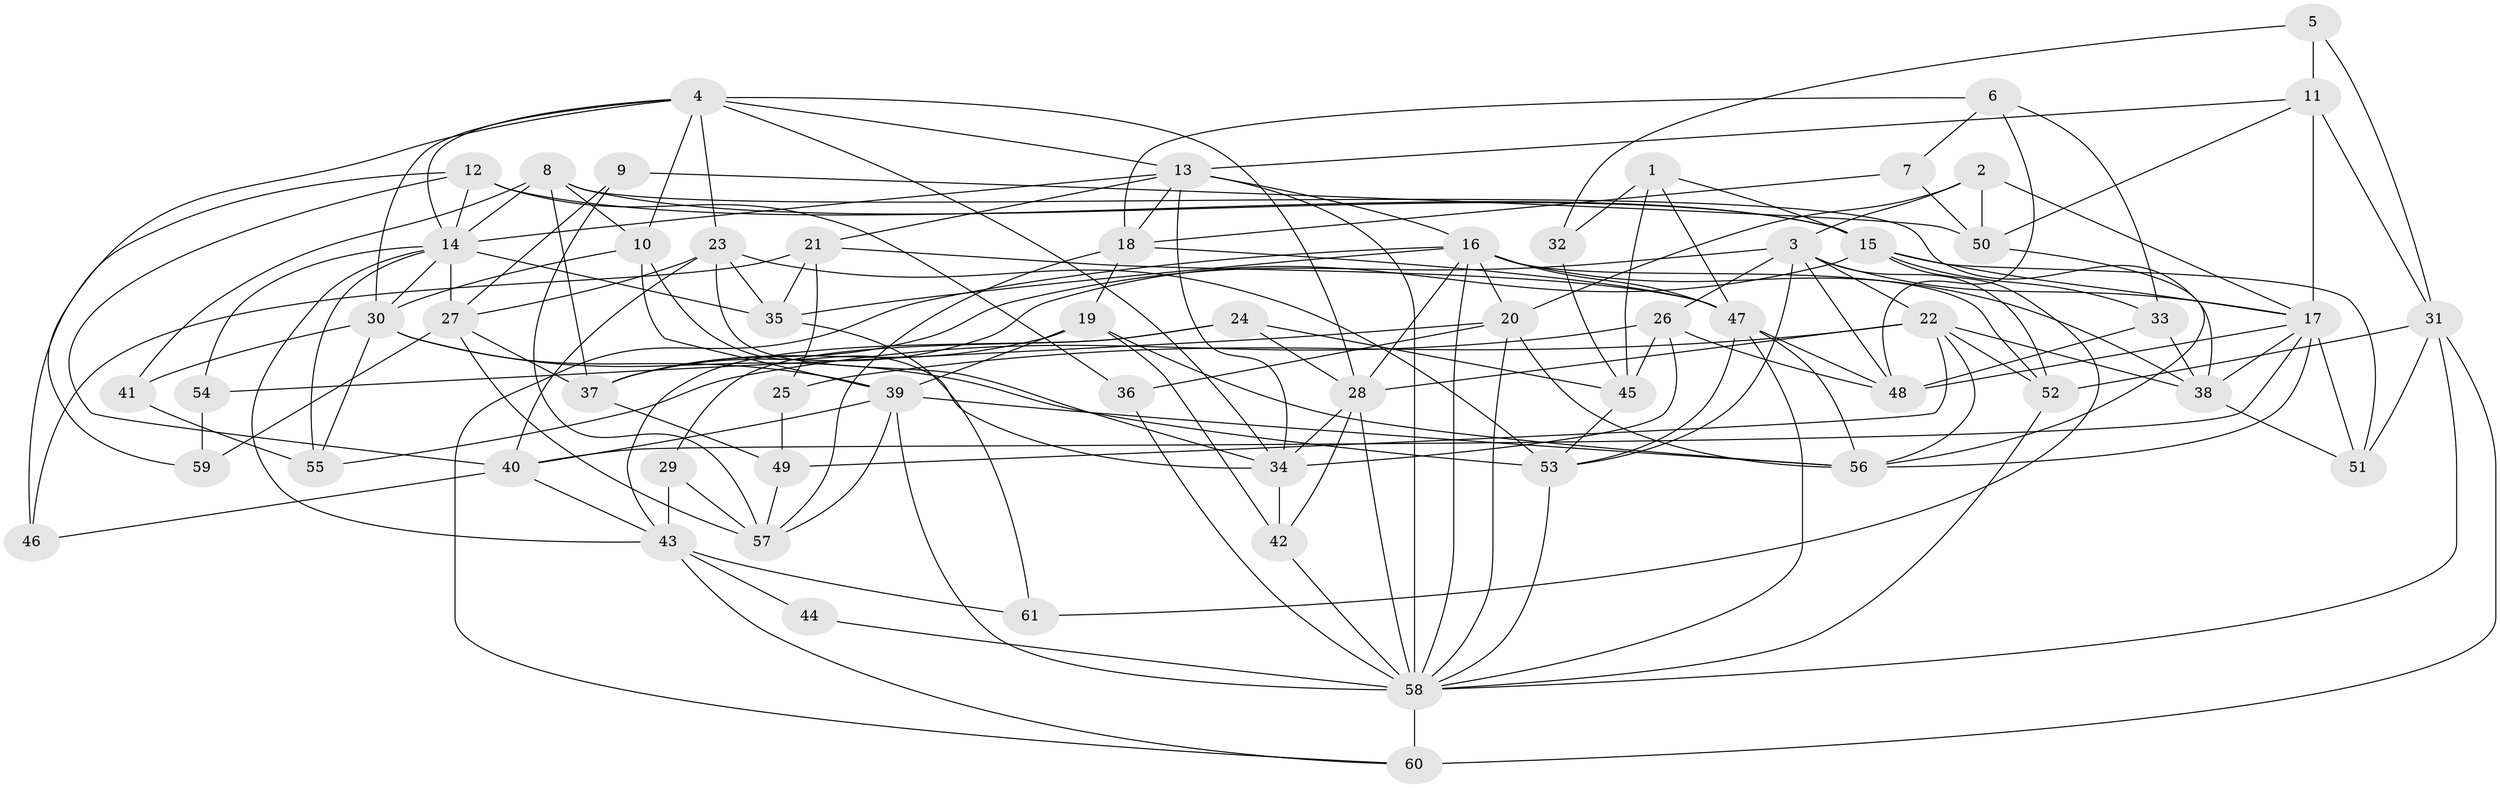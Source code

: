 // original degree distribution, {3: 0.30578512396694213, 6: 0.12396694214876033, 5: 0.14049586776859505, 4: 0.21487603305785125, 2: 0.1487603305785124, 7: 0.049586776859504134, 8: 0.01652892561983471}
// Generated by graph-tools (version 1.1) at 2025/02/03/09/25 03:02:13]
// undirected, 61 vertices, 165 edges
graph export_dot {
graph [start="1"]
  node [color=gray90,style=filled];
  1;
  2;
  3;
  4;
  5;
  6;
  7;
  8;
  9;
  10;
  11;
  12;
  13;
  14;
  15;
  16;
  17;
  18;
  19;
  20;
  21;
  22;
  23;
  24;
  25;
  26;
  27;
  28;
  29;
  30;
  31;
  32;
  33;
  34;
  35;
  36;
  37;
  38;
  39;
  40;
  41;
  42;
  43;
  44;
  45;
  46;
  47;
  48;
  49;
  50;
  51;
  52;
  53;
  54;
  55;
  56;
  57;
  58;
  59;
  60;
  61;
  1 -- 15 [weight=1.0];
  1 -- 32 [weight=1.0];
  1 -- 45 [weight=1.0];
  1 -- 47 [weight=1.0];
  2 -- 3 [weight=1.0];
  2 -- 17 [weight=1.0];
  2 -- 20 [weight=1.0];
  2 -- 50 [weight=1.0];
  3 -- 17 [weight=1.0];
  3 -- 22 [weight=1.0];
  3 -- 26 [weight=1.0];
  3 -- 37 [weight=1.0];
  3 -- 48 [weight=1.0];
  3 -- 52 [weight=1.0];
  3 -- 53 [weight=1.0];
  4 -- 10 [weight=1.0];
  4 -- 13 [weight=1.0];
  4 -- 14 [weight=1.0];
  4 -- 23 [weight=1.0];
  4 -- 28 [weight=1.0];
  4 -- 30 [weight=1.0];
  4 -- 34 [weight=1.0];
  4 -- 59 [weight=1.0];
  5 -- 11 [weight=1.0];
  5 -- 31 [weight=1.0];
  5 -- 32 [weight=1.0];
  6 -- 7 [weight=1.0];
  6 -- 18 [weight=1.0];
  6 -- 33 [weight=1.0];
  6 -- 48 [weight=1.0];
  7 -- 18 [weight=1.0];
  7 -- 50 [weight=1.0];
  8 -- 10 [weight=1.0];
  8 -- 14 [weight=1.0];
  8 -- 15 [weight=1.0];
  8 -- 37 [weight=1.0];
  8 -- 38 [weight=1.0];
  8 -- 41 [weight=1.0];
  9 -- 27 [weight=1.0];
  9 -- 50 [weight=1.0];
  9 -- 57 [weight=1.0];
  10 -- 30 [weight=1.0];
  10 -- 34 [weight=1.0];
  10 -- 39 [weight=1.0];
  11 -- 13 [weight=1.0];
  11 -- 17 [weight=2.0];
  11 -- 31 [weight=1.0];
  11 -- 50 [weight=1.0];
  12 -- 14 [weight=1.0];
  12 -- 15 [weight=2.0];
  12 -- 36 [weight=1.0];
  12 -- 40 [weight=1.0];
  12 -- 46 [weight=1.0];
  13 -- 14 [weight=1.0];
  13 -- 16 [weight=1.0];
  13 -- 18 [weight=1.0];
  13 -- 21 [weight=1.0];
  13 -- 34 [weight=2.0];
  13 -- 58 [weight=2.0];
  14 -- 27 [weight=2.0];
  14 -- 30 [weight=1.0];
  14 -- 35 [weight=2.0];
  14 -- 43 [weight=1.0];
  14 -- 54 [weight=1.0];
  14 -- 55 [weight=1.0];
  15 -- 17 [weight=1.0];
  15 -- 33 [weight=1.0];
  15 -- 37 [weight=1.0];
  15 -- 51 [weight=1.0];
  15 -- 61 [weight=1.0];
  16 -- 20 [weight=1.0];
  16 -- 28 [weight=1.0];
  16 -- 35 [weight=1.0];
  16 -- 38 [weight=1.0];
  16 -- 47 [weight=1.0];
  16 -- 52 [weight=1.0];
  16 -- 58 [weight=2.0];
  16 -- 60 [weight=1.0];
  17 -- 38 [weight=1.0];
  17 -- 40 [weight=1.0];
  17 -- 48 [weight=1.0];
  17 -- 51 [weight=1.0];
  17 -- 56 [weight=1.0];
  18 -- 19 [weight=2.0];
  18 -- 47 [weight=1.0];
  18 -- 57 [weight=1.0];
  19 -- 37 [weight=1.0];
  19 -- 39 [weight=1.0];
  19 -- 42 [weight=1.0];
  19 -- 56 [weight=1.0];
  20 -- 36 [weight=1.0];
  20 -- 54 [weight=1.0];
  20 -- 56 [weight=1.0];
  20 -- 58 [weight=1.0];
  21 -- 25 [weight=1.0];
  21 -- 35 [weight=1.0];
  21 -- 46 [weight=1.0];
  21 -- 47 [weight=1.0];
  22 -- 25 [weight=1.0];
  22 -- 28 [weight=1.0];
  22 -- 38 [weight=2.0];
  22 -- 49 [weight=1.0];
  22 -- 52 [weight=1.0];
  22 -- 56 [weight=1.0];
  23 -- 27 [weight=1.0];
  23 -- 34 [weight=1.0];
  23 -- 35 [weight=1.0];
  23 -- 40 [weight=1.0];
  23 -- 53 [weight=1.0];
  24 -- 28 [weight=1.0];
  24 -- 29 [weight=1.0];
  24 -- 43 [weight=1.0];
  24 -- 45 [weight=1.0];
  25 -- 49 [weight=1.0];
  26 -- 34 [weight=1.0];
  26 -- 45 [weight=1.0];
  26 -- 48 [weight=1.0];
  26 -- 55 [weight=1.0];
  27 -- 37 [weight=1.0];
  27 -- 57 [weight=1.0];
  27 -- 59 [weight=1.0];
  28 -- 34 [weight=1.0];
  28 -- 42 [weight=1.0];
  28 -- 58 [weight=1.0];
  29 -- 43 [weight=2.0];
  29 -- 57 [weight=1.0];
  30 -- 39 [weight=1.0];
  30 -- 41 [weight=1.0];
  30 -- 53 [weight=1.0];
  30 -- 55 [weight=1.0];
  31 -- 51 [weight=1.0];
  31 -- 52 [weight=1.0];
  31 -- 58 [weight=1.0];
  31 -- 60 [weight=1.0];
  32 -- 45 [weight=1.0];
  33 -- 38 [weight=1.0];
  33 -- 48 [weight=1.0];
  34 -- 42 [weight=1.0];
  35 -- 61 [weight=1.0];
  36 -- 58 [weight=1.0];
  37 -- 49 [weight=1.0];
  38 -- 51 [weight=1.0];
  39 -- 40 [weight=1.0];
  39 -- 56 [weight=1.0];
  39 -- 57 [weight=1.0];
  39 -- 58 [weight=1.0];
  40 -- 43 [weight=1.0];
  40 -- 46 [weight=1.0];
  41 -- 55 [weight=2.0];
  42 -- 58 [weight=2.0];
  43 -- 44 [weight=1.0];
  43 -- 60 [weight=1.0];
  43 -- 61 [weight=1.0];
  44 -- 58 [weight=1.0];
  45 -- 53 [weight=1.0];
  47 -- 48 [weight=1.0];
  47 -- 53 [weight=1.0];
  47 -- 56 [weight=1.0];
  47 -- 58 [weight=1.0];
  49 -- 57 [weight=1.0];
  50 -- 56 [weight=1.0];
  52 -- 58 [weight=1.0];
  53 -- 58 [weight=2.0];
  54 -- 59 [weight=1.0];
  58 -- 60 [weight=2.0];
}
